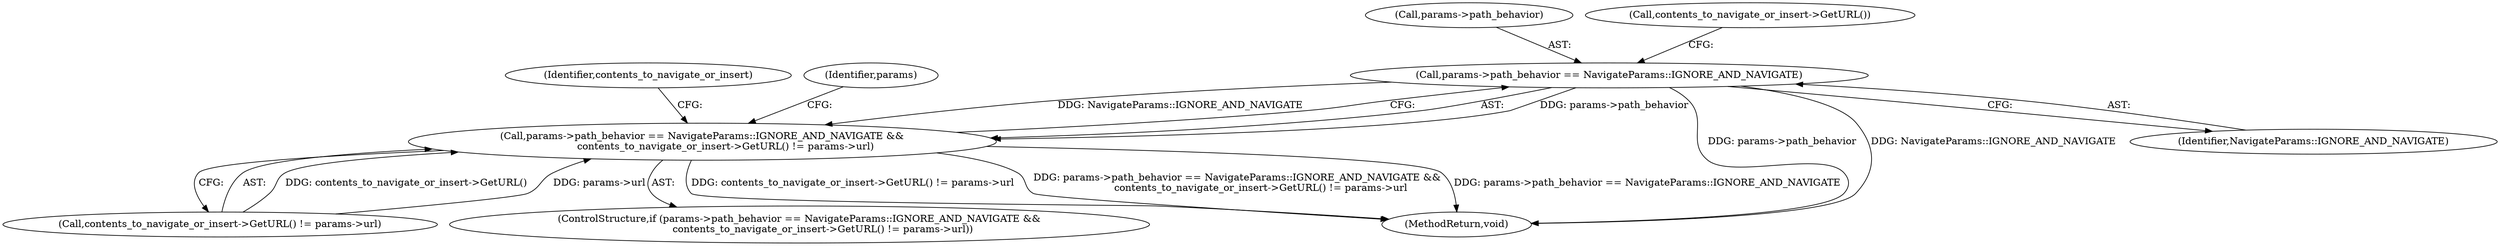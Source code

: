 digraph "0_Chrome_c552cd7b8a0862f6b3c8c6a07f98bda3721101eb_0@pointer" {
"1000569" [label="(Call,params->path_behavior == NavigateParams::IGNORE_AND_NAVIGATE)"];
"1000568" [label="(Call,params->path_behavior == NavigateParams::IGNORE_AND_NAVIGATE &&\n               contents_to_navigate_or_insert->GetURL() != params->url)"];
"1000570" [label="(Call,params->path_behavior)"];
"1000581" [label="(Identifier,contents_to_navigate_or_insert)"];
"1000569" [label="(Call,params->path_behavior == NavigateParams::IGNORE_AND_NAVIGATE)"];
"1000646" [label="(MethodReturn,void)"];
"1000574" [label="(Call,contents_to_navigate_or_insert->GetURL() != params->url)"];
"1000575" [label="(Call,contents_to_navigate_or_insert->GetURL())"];
"1000567" [label="(ControlStructure,if (params->path_behavior == NavigateParams::IGNORE_AND_NAVIGATE &&\n               contents_to_navigate_or_insert->GetURL() != params->url))"];
"1000589" [label="(Identifier,params)"];
"1000573" [label="(Identifier,NavigateParams::IGNORE_AND_NAVIGATE)"];
"1000568" [label="(Call,params->path_behavior == NavigateParams::IGNORE_AND_NAVIGATE &&\n               contents_to_navigate_or_insert->GetURL() != params->url)"];
"1000569" -> "1000568"  [label="AST: "];
"1000569" -> "1000573"  [label="CFG: "];
"1000570" -> "1000569"  [label="AST: "];
"1000573" -> "1000569"  [label="AST: "];
"1000575" -> "1000569"  [label="CFG: "];
"1000568" -> "1000569"  [label="CFG: "];
"1000569" -> "1000646"  [label="DDG: params->path_behavior"];
"1000569" -> "1000646"  [label="DDG: NavigateParams::IGNORE_AND_NAVIGATE"];
"1000569" -> "1000568"  [label="DDG: params->path_behavior"];
"1000569" -> "1000568"  [label="DDG: NavigateParams::IGNORE_AND_NAVIGATE"];
"1000568" -> "1000567"  [label="AST: "];
"1000568" -> "1000574"  [label="CFG: "];
"1000574" -> "1000568"  [label="AST: "];
"1000581" -> "1000568"  [label="CFG: "];
"1000589" -> "1000568"  [label="CFG: "];
"1000568" -> "1000646"  [label="DDG: params->path_behavior == NavigateParams::IGNORE_AND_NAVIGATE &&\n               contents_to_navigate_or_insert->GetURL() != params->url"];
"1000568" -> "1000646"  [label="DDG: params->path_behavior == NavigateParams::IGNORE_AND_NAVIGATE"];
"1000568" -> "1000646"  [label="DDG: contents_to_navigate_or_insert->GetURL() != params->url"];
"1000574" -> "1000568"  [label="DDG: contents_to_navigate_or_insert->GetURL()"];
"1000574" -> "1000568"  [label="DDG: params->url"];
}
